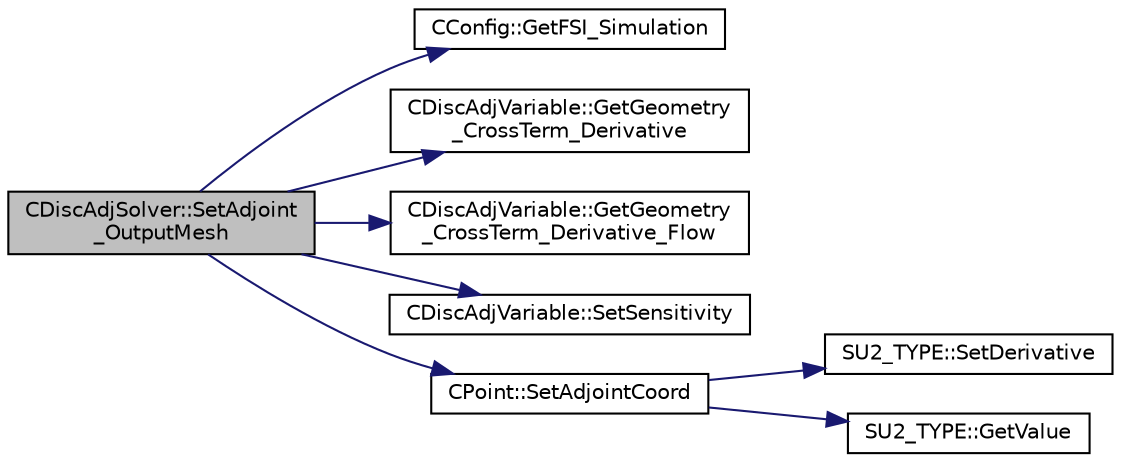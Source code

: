 digraph "CDiscAdjSolver::SetAdjoint_OutputMesh"
{
  edge [fontname="Helvetica",fontsize="10",labelfontname="Helvetica",labelfontsize="10"];
  node [fontname="Helvetica",fontsize="10",shape=record];
  rankdir="LR";
  Node268 [label="CDiscAdjSolver::SetAdjoint\l_OutputMesh",height=0.2,width=0.4,color="black", fillcolor="grey75", style="filled", fontcolor="black"];
  Node268 -> Node269 [color="midnightblue",fontsize="10",style="solid",fontname="Helvetica"];
  Node269 [label="CConfig::GetFSI_Simulation",height=0.2,width=0.4,color="black", fillcolor="white", style="filled",URL="$class_c_config.html#a9776c63953c047138e0f81d5b51cd895",tooltip="Check if the simulation we are running is a FSI simulation. "];
  Node268 -> Node270 [color="midnightblue",fontsize="10",style="solid",fontname="Helvetica"];
  Node270 [label="CDiscAdjVariable::GetGeometry\l_CrossTerm_Derivative",height=0.2,width=0.4,color="black", fillcolor="white", style="filled",URL="$class_c_disc_adj_variable.html#a8784b5d4a6d0cb1029aa752c32a972f6",tooltip="A virtual member. Get the geometry solution. "];
  Node268 -> Node271 [color="midnightblue",fontsize="10",style="solid",fontname="Helvetica"];
  Node271 [label="CDiscAdjVariable::GetGeometry\l_CrossTerm_Derivative_Flow",height=0.2,width=0.4,color="black", fillcolor="white", style="filled",URL="$class_c_disc_adj_variable.html#abee94cf0cebd561a7ed6307035218afe",tooltip="Get the mesh cross term derivative from the flow solution. "];
  Node268 -> Node272 [color="midnightblue",fontsize="10",style="solid",fontname="Helvetica"];
  Node272 [label="CDiscAdjVariable::SetSensitivity",height=0.2,width=0.4,color="black", fillcolor="white", style="filled",URL="$class_c_disc_adj_variable.html#a4afdd621add2557a361bb86917eddd6e",tooltip="Set the sensitivity at the node. "];
  Node268 -> Node273 [color="midnightblue",fontsize="10",style="solid",fontname="Helvetica"];
  Node273 [label="CPoint::SetAdjointCoord",height=0.2,width=0.4,color="black", fillcolor="white", style="filled",URL="$class_c_point.html#a985ed97c602f287a9687b6f806888e2b",tooltip="Set the adjoint values of the coordinates. "];
  Node273 -> Node274 [color="midnightblue",fontsize="10",style="solid",fontname="Helvetica"];
  Node274 [label="SU2_TYPE::SetDerivative",height=0.2,width=0.4,color="black", fillcolor="white", style="filled",URL="$namespace_s_u2___t_y_p_e.html#a0d7db8cc5630100477a515061684a341",tooltip="Set the derivative value of the datatype (needs to be implemented for each new type). "];
  Node273 -> Node275 [color="midnightblue",fontsize="10",style="solid",fontname="Helvetica"];
  Node275 [label="SU2_TYPE::GetValue",height=0.2,width=0.4,color="black", fillcolor="white", style="filled",URL="$namespace_s_u2___t_y_p_e.html#a0ed43473f5a450ce028d088427bf10cb",tooltip="Get the (primitive) value of the datatype (needs to be implemented for each new type). "];
}
